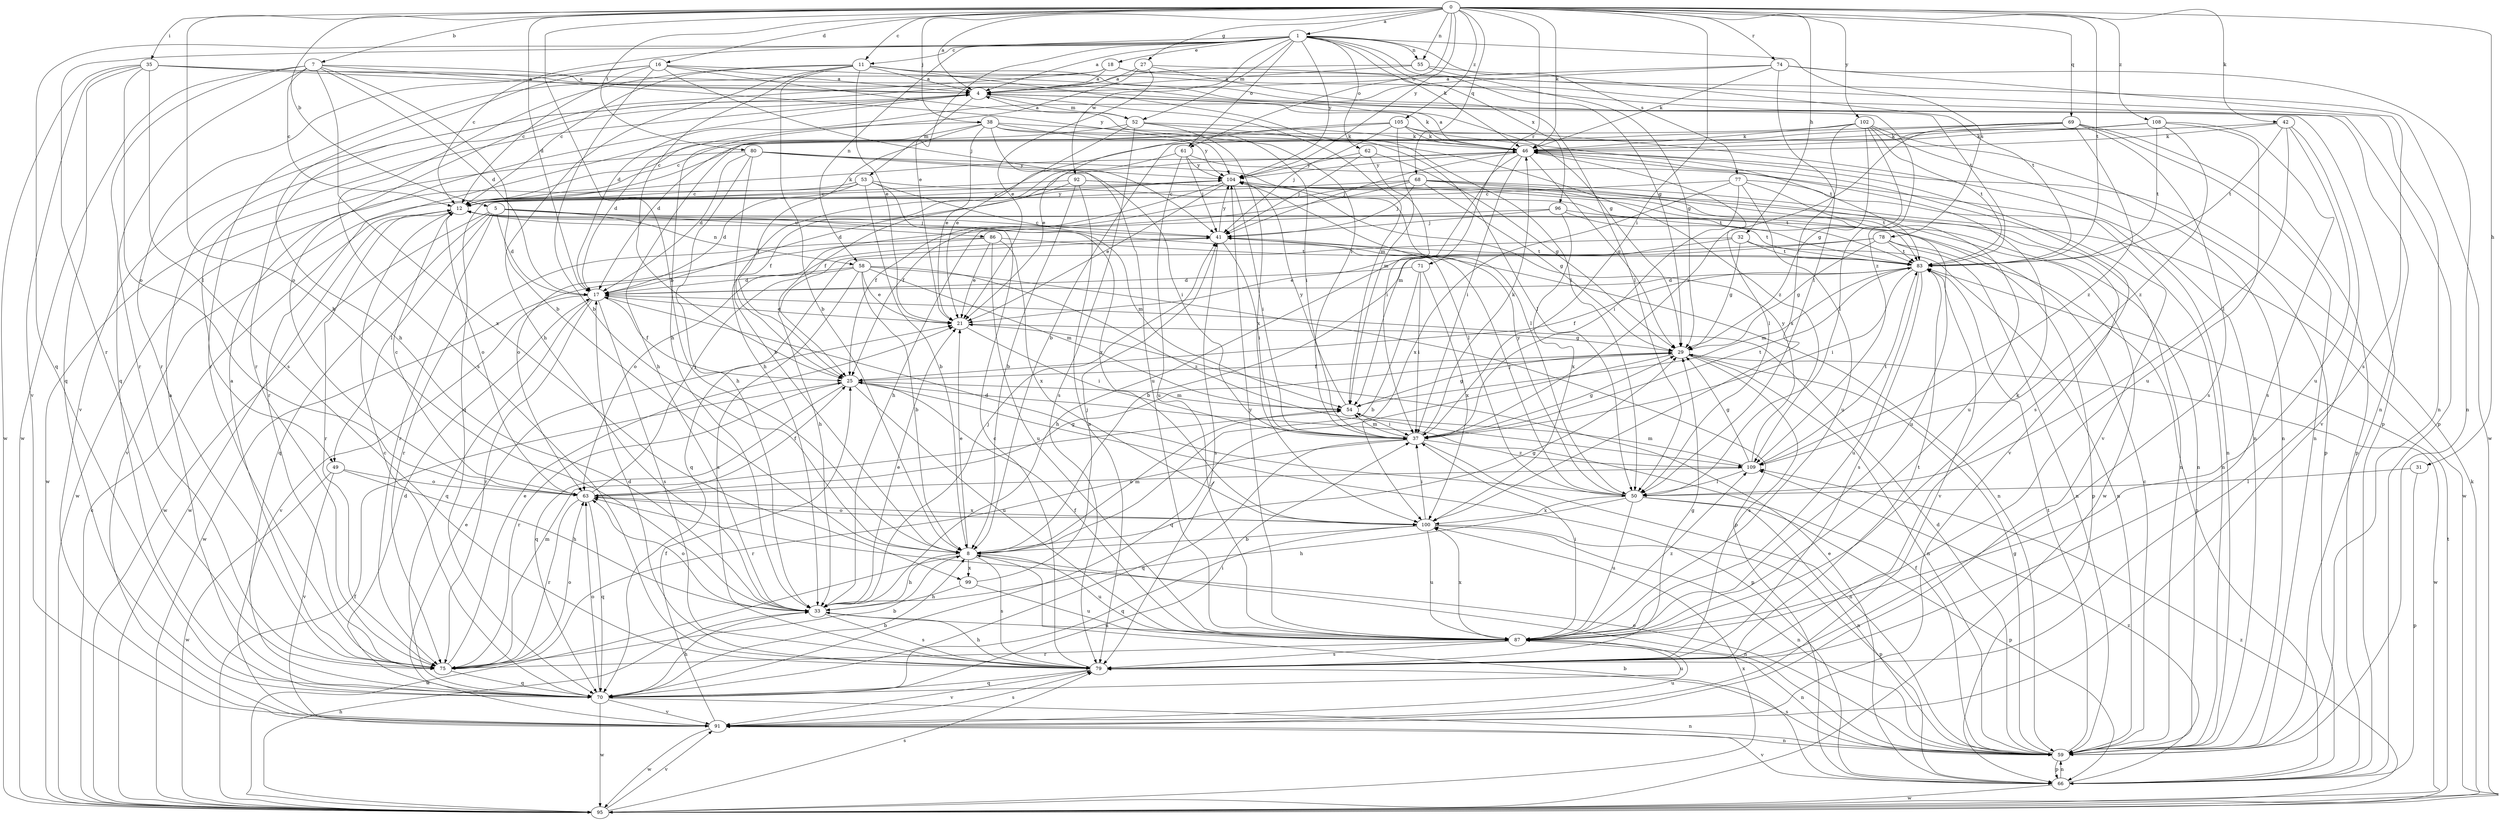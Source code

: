 strict digraph  {
0;
1;
4;
5;
7;
8;
11;
12;
16;
17;
18;
21;
25;
27;
29;
31;
32;
33;
35;
37;
38;
41;
42;
46;
49;
50;
52;
53;
54;
55;
58;
59;
61;
62;
63;
66;
68;
69;
70;
71;
74;
75;
77;
78;
79;
80;
83;
86;
87;
91;
92;
95;
96;
99;
100;
102;
104;
105;
108;
109;
0 -> 1  [label=a];
0 -> 4  [label=a];
0 -> 5  [label=b];
0 -> 7  [label=b];
0 -> 8  [label=b];
0 -> 11  [label=c];
0 -> 16  [label=d];
0 -> 17  [label=d];
0 -> 27  [label=g];
0 -> 31  [label=h];
0 -> 32  [label=h];
0 -> 33  [label=h];
0 -> 35  [label=i];
0 -> 37  [label=i];
0 -> 38  [label=j];
0 -> 42  [label=k];
0 -> 46  [label=k];
0 -> 55  [label=n];
0 -> 61  [label=o];
0 -> 68  [label=q];
0 -> 69  [label=q];
0 -> 71  [label=r];
0 -> 74  [label=r];
0 -> 80  [label=t];
0 -> 83  [label=t];
0 -> 102  [label=y];
0 -> 104  [label=y];
0 -> 105  [label=z];
0 -> 108  [label=z];
1 -> 4  [label=a];
1 -> 11  [label=c];
1 -> 12  [label=c];
1 -> 18  [label=e];
1 -> 21  [label=e];
1 -> 29  [label=g];
1 -> 46  [label=k];
1 -> 52  [label=m];
1 -> 55  [label=n];
1 -> 58  [label=n];
1 -> 61  [label=o];
1 -> 62  [label=o];
1 -> 70  [label=q];
1 -> 75  [label=r];
1 -> 77  [label=s];
1 -> 78  [label=s];
1 -> 92  [label=w];
1 -> 96  [label=x];
1 -> 104  [label=y];
4 -> 46  [label=k];
4 -> 49  [label=l];
4 -> 52  [label=m];
4 -> 53  [label=m];
4 -> 54  [label=m];
4 -> 91  [label=v];
5 -> 17  [label=d];
5 -> 49  [label=l];
5 -> 54  [label=m];
5 -> 58  [label=n];
5 -> 66  [label=p];
5 -> 70  [label=q];
5 -> 75  [label=r];
5 -> 86  [label=u];
5 -> 95  [label=w];
7 -> 4  [label=a];
7 -> 8  [label=b];
7 -> 12  [label=c];
7 -> 17  [label=d];
7 -> 70  [label=q];
7 -> 75  [label=r];
7 -> 95  [label=w];
7 -> 99  [label=x];
7 -> 104  [label=y];
8 -> 21  [label=e];
8 -> 29  [label=g];
8 -> 33  [label=h];
8 -> 54  [label=m];
8 -> 59  [label=n];
8 -> 79  [label=s];
8 -> 87  [label=u];
8 -> 95  [label=w];
8 -> 99  [label=x];
11 -> 4  [label=a];
11 -> 8  [label=b];
11 -> 12  [label=c];
11 -> 21  [label=e];
11 -> 25  [label=f];
11 -> 33  [label=h];
11 -> 50  [label=l];
11 -> 59  [label=n];
11 -> 79  [label=s];
11 -> 83  [label=t];
12 -> 41  [label=j];
12 -> 46  [label=k];
12 -> 63  [label=o];
12 -> 75  [label=r];
12 -> 95  [label=w];
12 -> 104  [label=y];
16 -> 4  [label=a];
16 -> 8  [label=b];
16 -> 12  [label=c];
16 -> 33  [label=h];
16 -> 37  [label=i];
16 -> 41  [label=j];
16 -> 66  [label=p];
16 -> 75  [label=r];
17 -> 21  [label=e];
17 -> 25  [label=f];
17 -> 70  [label=q];
17 -> 75  [label=r];
17 -> 79  [label=s];
17 -> 91  [label=v];
18 -> 4  [label=a];
18 -> 63  [label=o];
18 -> 66  [label=p];
18 -> 75  [label=r];
18 -> 95  [label=w];
21 -> 29  [label=g];
21 -> 37  [label=i];
25 -> 54  [label=m];
25 -> 66  [label=p];
25 -> 70  [label=q];
25 -> 75  [label=r];
25 -> 87  [label=u];
27 -> 4  [label=a];
27 -> 21  [label=e];
27 -> 33  [label=h];
27 -> 50  [label=l];
27 -> 59  [label=n];
29 -> 25  [label=f];
29 -> 59  [label=n];
29 -> 70  [label=q];
29 -> 79  [label=s];
29 -> 95  [label=w];
31 -> 50  [label=l];
31 -> 66  [label=p];
32 -> 29  [label=g];
32 -> 33  [label=h];
32 -> 59  [label=n];
32 -> 70  [label=q];
32 -> 83  [label=t];
33 -> 21  [label=e];
33 -> 41  [label=j];
33 -> 63  [label=o];
33 -> 79  [label=s];
33 -> 87  [label=u];
35 -> 4  [label=a];
35 -> 29  [label=g];
35 -> 63  [label=o];
35 -> 70  [label=q];
35 -> 79  [label=s];
35 -> 91  [label=v];
35 -> 95  [label=w];
35 -> 109  [label=z];
37 -> 29  [label=g];
37 -> 46  [label=k];
37 -> 54  [label=m];
37 -> 59  [label=n];
37 -> 70  [label=q];
37 -> 75  [label=r];
37 -> 83  [label=t];
37 -> 109  [label=z];
38 -> 17  [label=d];
38 -> 21  [label=e];
38 -> 25  [label=f];
38 -> 33  [label=h];
38 -> 37  [label=i];
38 -> 46  [label=k];
38 -> 87  [label=u];
38 -> 104  [label=y];
38 -> 109  [label=z];
41 -> 12  [label=c];
41 -> 33  [label=h];
41 -> 37  [label=i];
41 -> 59  [label=n];
41 -> 79  [label=s];
41 -> 83  [label=t];
41 -> 104  [label=y];
42 -> 46  [label=k];
42 -> 50  [label=l];
42 -> 70  [label=q];
42 -> 83  [label=t];
42 -> 87  [label=u];
42 -> 91  [label=v];
46 -> 4  [label=a];
46 -> 25  [label=f];
46 -> 29  [label=g];
46 -> 37  [label=i];
46 -> 41  [label=j];
46 -> 50  [label=l];
46 -> 54  [label=m];
46 -> 79  [label=s];
46 -> 91  [label=v];
46 -> 104  [label=y];
49 -> 33  [label=h];
49 -> 63  [label=o];
49 -> 91  [label=v];
49 -> 95  [label=w];
50 -> 17  [label=d];
50 -> 33  [label=h];
50 -> 41  [label=j];
50 -> 59  [label=n];
50 -> 66  [label=p];
50 -> 87  [label=u];
50 -> 100  [label=x];
50 -> 104  [label=y];
52 -> 4  [label=a];
52 -> 21  [label=e];
52 -> 46  [label=k];
52 -> 50  [label=l];
52 -> 75  [label=r];
52 -> 79  [label=s];
52 -> 100  [label=x];
53 -> 8  [label=b];
53 -> 12  [label=c];
53 -> 17  [label=d];
53 -> 50  [label=l];
53 -> 83  [label=t];
53 -> 95  [label=w];
53 -> 100  [label=x];
54 -> 29  [label=g];
54 -> 37  [label=i];
54 -> 104  [label=y];
55 -> 4  [label=a];
55 -> 29  [label=g];
55 -> 75  [label=r];
55 -> 83  [label=t];
58 -> 8  [label=b];
58 -> 17  [label=d];
58 -> 21  [label=e];
58 -> 54  [label=m];
58 -> 66  [label=p];
58 -> 79  [label=s];
58 -> 95  [label=w];
58 -> 109  [label=z];
59 -> 12  [label=c];
59 -> 17  [label=d];
59 -> 25  [label=f];
59 -> 29  [label=g];
59 -> 63  [label=o];
59 -> 66  [label=p];
59 -> 79  [label=s];
59 -> 83  [label=t];
61 -> 25  [label=f];
61 -> 41  [label=j];
61 -> 59  [label=n];
61 -> 87  [label=u];
61 -> 104  [label=y];
62 -> 29  [label=g];
62 -> 37  [label=i];
62 -> 41  [label=j];
62 -> 104  [label=y];
63 -> 12  [label=c];
63 -> 25  [label=f];
63 -> 29  [label=g];
63 -> 41  [label=j];
63 -> 70  [label=q];
63 -> 75  [label=r];
63 -> 100  [label=x];
66 -> 8  [label=b];
66 -> 21  [label=e];
66 -> 59  [label=n];
66 -> 91  [label=v];
66 -> 95  [label=w];
66 -> 109  [label=z];
68 -> 12  [label=c];
68 -> 25  [label=f];
68 -> 29  [label=g];
68 -> 33  [label=h];
68 -> 41  [label=j];
68 -> 87  [label=u];
68 -> 91  [label=v];
68 -> 95  [label=w];
69 -> 12  [label=c];
69 -> 33  [label=h];
69 -> 37  [label=i];
69 -> 46  [label=k];
69 -> 59  [label=n];
69 -> 66  [label=p];
69 -> 79  [label=s];
69 -> 109  [label=z];
70 -> 4  [label=a];
70 -> 8  [label=b];
70 -> 12  [label=c];
70 -> 17  [label=d];
70 -> 33  [label=h];
70 -> 37  [label=i];
70 -> 59  [label=n];
70 -> 63  [label=o];
70 -> 87  [label=u];
70 -> 91  [label=v];
70 -> 95  [label=w];
71 -> 8  [label=b];
71 -> 17  [label=d];
71 -> 37  [label=i];
71 -> 100  [label=x];
74 -> 4  [label=a];
74 -> 17  [label=d];
74 -> 46  [label=k];
74 -> 50  [label=l];
74 -> 59  [label=n];
74 -> 79  [label=s];
75 -> 4  [label=a];
75 -> 8  [label=b];
75 -> 21  [label=e];
75 -> 54  [label=m];
75 -> 63  [label=o];
75 -> 70  [label=q];
77 -> 12  [label=c];
77 -> 37  [label=i];
77 -> 59  [label=n];
77 -> 83  [label=t];
77 -> 87  [label=u];
77 -> 100  [label=x];
78 -> 8  [label=b];
78 -> 21  [label=e];
78 -> 29  [label=g];
78 -> 59  [label=n];
78 -> 66  [label=p];
78 -> 83  [label=t];
79 -> 12  [label=c];
79 -> 17  [label=d];
79 -> 29  [label=g];
79 -> 33  [label=h];
79 -> 70  [label=q];
79 -> 83  [label=t];
79 -> 91  [label=v];
80 -> 8  [label=b];
80 -> 17  [label=d];
80 -> 33  [label=h];
80 -> 37  [label=i];
80 -> 50  [label=l];
80 -> 95  [label=w];
80 -> 104  [label=y];
83 -> 17  [label=d];
83 -> 25  [label=f];
83 -> 37  [label=i];
83 -> 54  [label=m];
83 -> 79  [label=s];
83 -> 87  [label=u];
83 -> 91  [label=v];
86 -> 21  [label=e];
86 -> 63  [label=o];
86 -> 75  [label=r];
86 -> 83  [label=t];
86 -> 87  [label=u];
86 -> 100  [label=x];
87 -> 25  [label=f];
87 -> 37  [label=i];
87 -> 46  [label=k];
87 -> 59  [label=n];
87 -> 75  [label=r];
87 -> 79  [label=s];
87 -> 100  [label=x];
87 -> 104  [label=y];
87 -> 109  [label=z];
91 -> 21  [label=e];
91 -> 25  [label=f];
91 -> 59  [label=n];
91 -> 79  [label=s];
91 -> 87  [label=u];
91 -> 95  [label=w];
92 -> 8  [label=b];
92 -> 12  [label=c];
92 -> 17  [label=d];
92 -> 59  [label=n];
92 -> 79  [label=s];
92 -> 83  [label=t];
95 -> 12  [label=c];
95 -> 25  [label=f];
95 -> 33  [label=h];
95 -> 46  [label=k];
95 -> 79  [label=s];
95 -> 83  [label=t];
95 -> 91  [label=v];
95 -> 100  [label=x];
95 -> 109  [label=z];
96 -> 41  [label=j];
96 -> 63  [label=o];
96 -> 83  [label=t];
96 -> 87  [label=u];
96 -> 100  [label=x];
99 -> 33  [label=h];
99 -> 41  [label=j];
99 -> 87  [label=u];
100 -> 8  [label=b];
100 -> 37  [label=i];
100 -> 59  [label=n];
100 -> 63  [label=o];
100 -> 66  [label=p];
100 -> 70  [label=q];
100 -> 87  [label=u];
102 -> 12  [label=c];
102 -> 29  [label=g];
102 -> 46  [label=k];
102 -> 50  [label=l];
102 -> 59  [label=n];
102 -> 66  [label=p];
102 -> 83  [label=t];
102 -> 100  [label=x];
104 -> 12  [label=c];
104 -> 21  [label=e];
104 -> 25  [label=f];
104 -> 37  [label=i];
104 -> 59  [label=n];
104 -> 91  [label=v];
104 -> 95  [label=w];
105 -> 17  [label=d];
105 -> 21  [label=e];
105 -> 41  [label=j];
105 -> 46  [label=k];
105 -> 54  [label=m];
105 -> 59  [label=n];
105 -> 83  [label=t];
108 -> 8  [label=b];
108 -> 46  [label=k];
108 -> 79  [label=s];
108 -> 83  [label=t];
108 -> 87  [label=u];
108 -> 109  [label=z];
109 -> 29  [label=g];
109 -> 50  [label=l];
109 -> 54  [label=m];
109 -> 63  [label=o];
109 -> 83  [label=t];
109 -> 104  [label=y];
}
